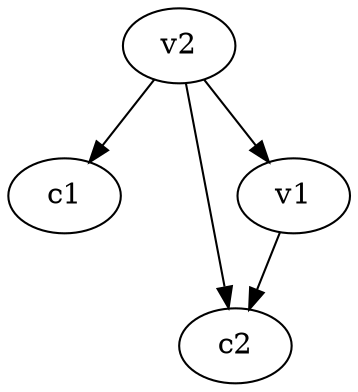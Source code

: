 strict digraph  {
c1;
c2;
v1;
v2;
v1 -> c2  [weight=1];
v2 -> c1  [weight=1];
v2 -> c2  [weight=1];
v2 -> v1  [weight=1];
}
